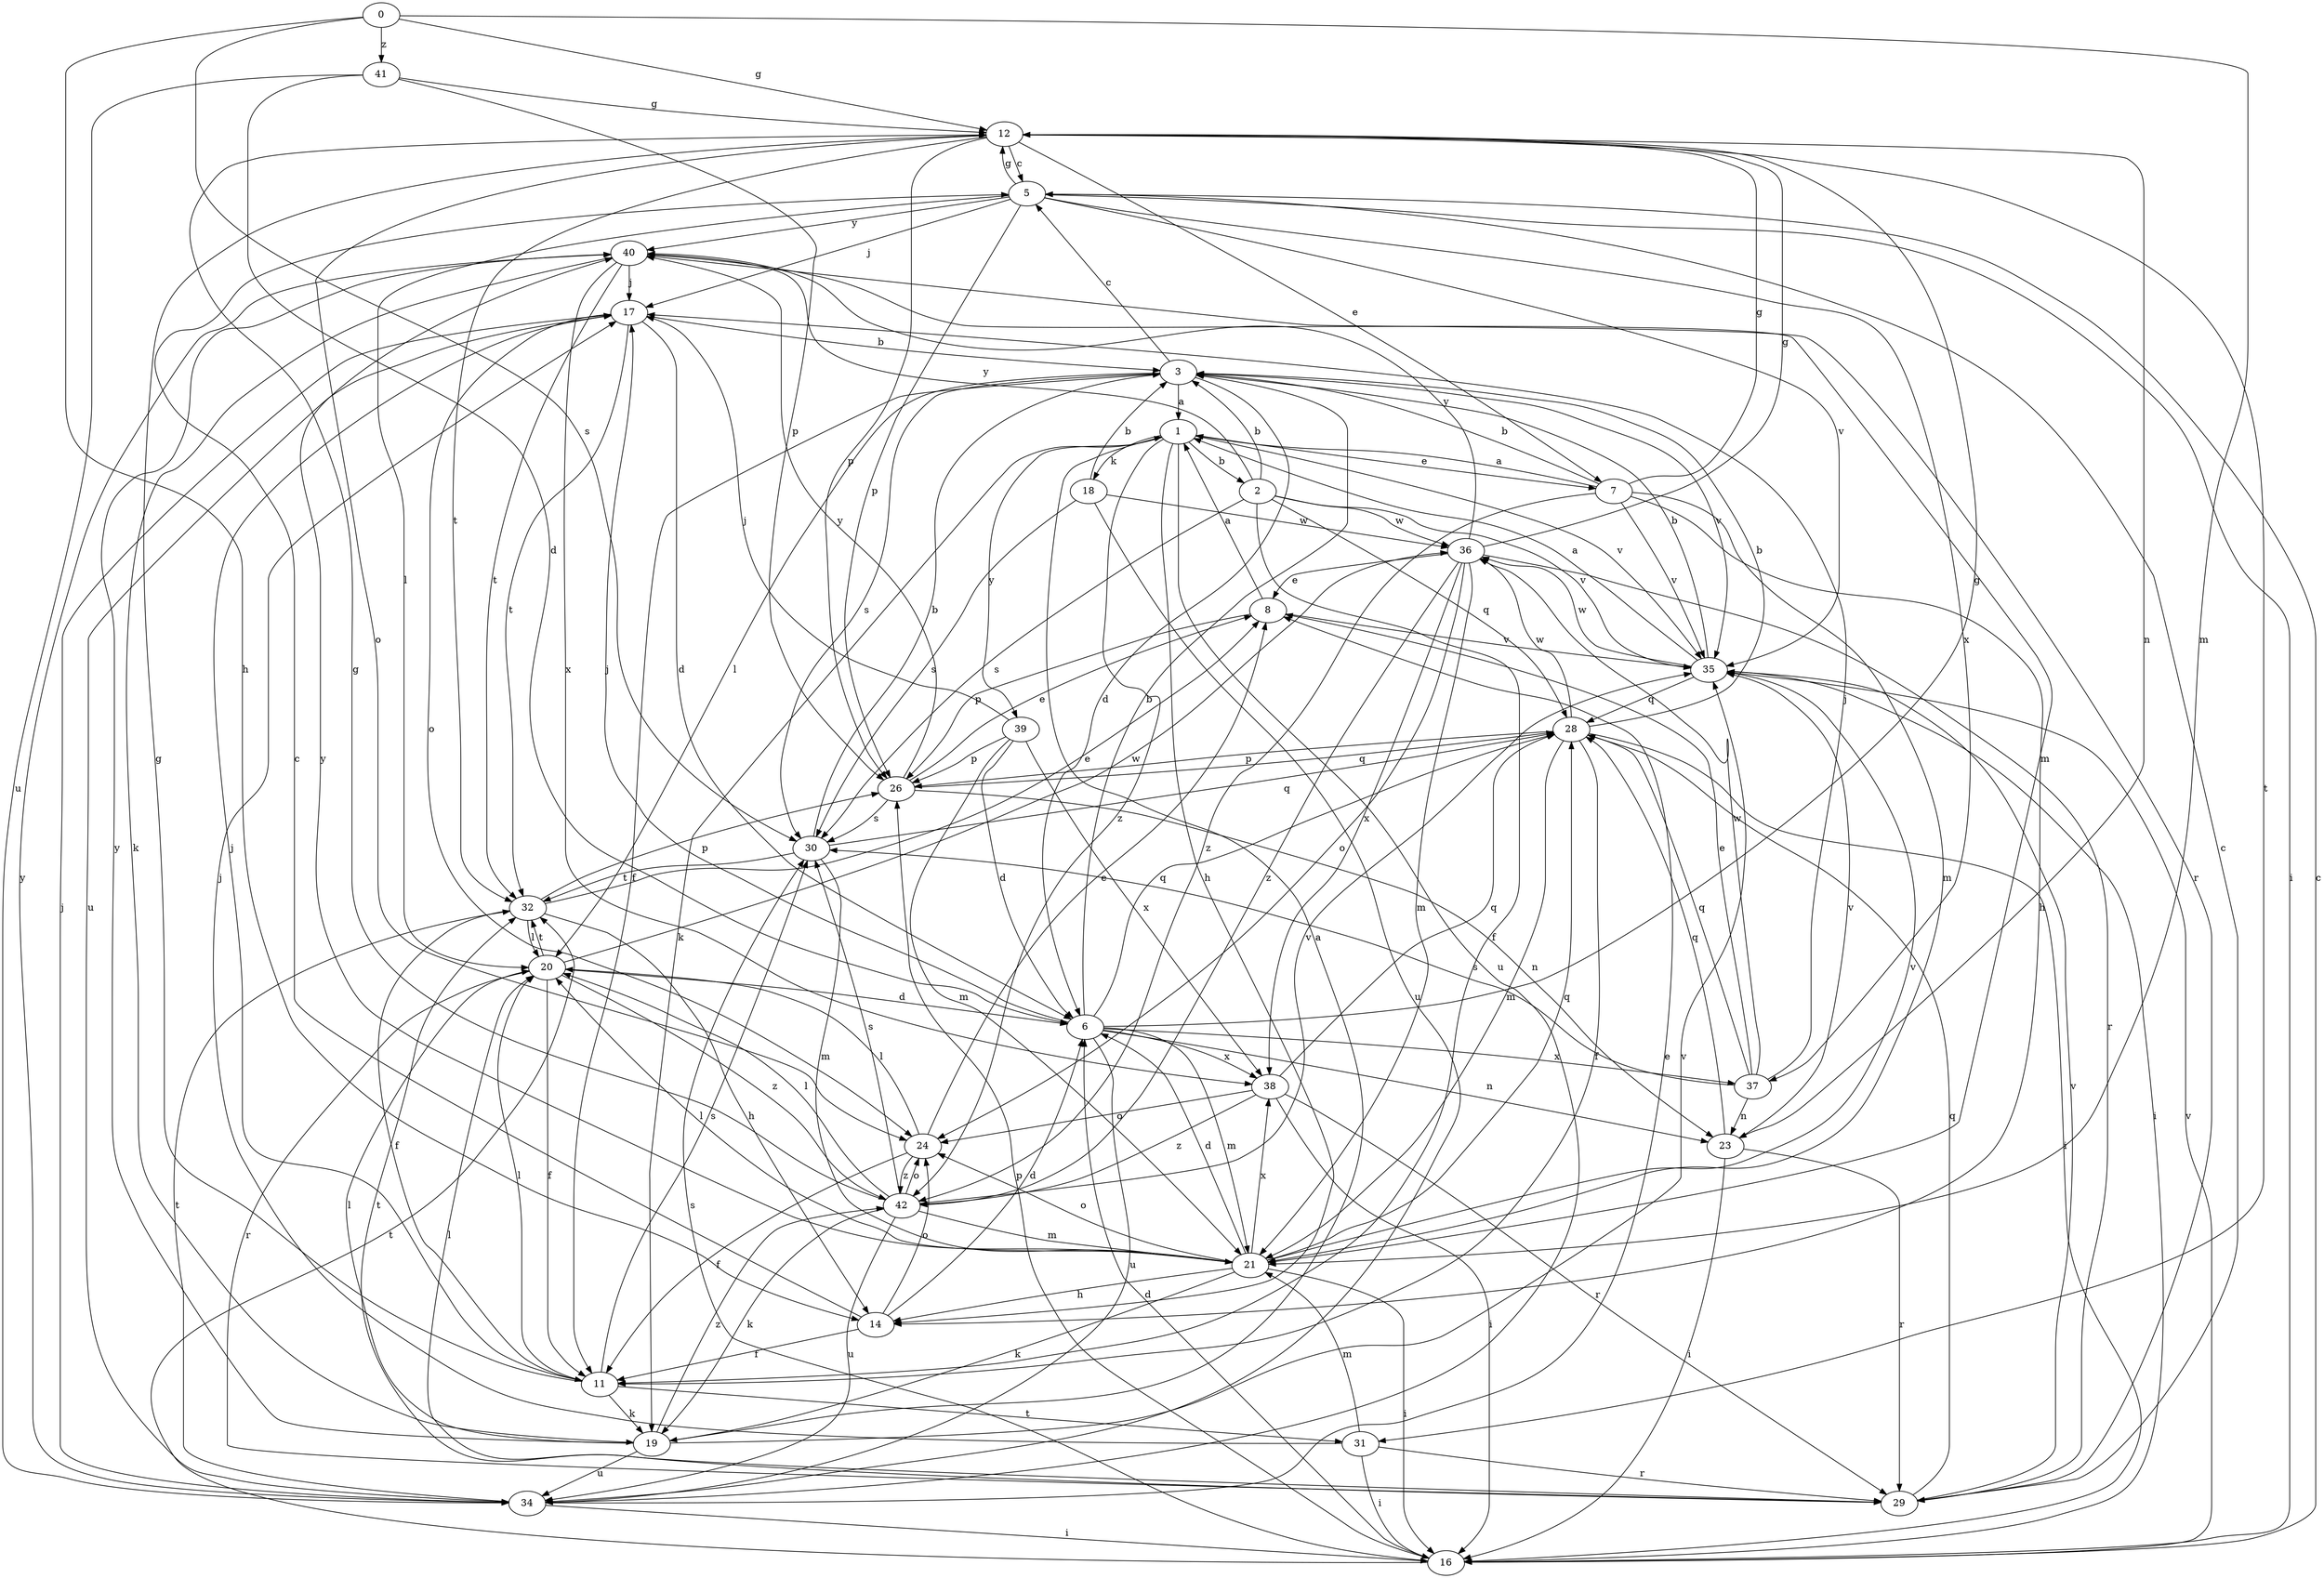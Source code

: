 strict digraph  {
0;
1;
2;
3;
5;
6;
7;
8;
11;
12;
14;
16;
17;
18;
19;
20;
21;
23;
24;
26;
28;
29;
30;
31;
32;
34;
35;
36;
37;
38;
39;
40;
41;
42;
0 -> 12  [label=g];
0 -> 14  [label=h];
0 -> 21  [label=m];
0 -> 30  [label=s];
0 -> 41  [label=z];
1 -> 2  [label=b];
1 -> 7  [label=e];
1 -> 14  [label=h];
1 -> 18  [label=k];
1 -> 19  [label=k];
1 -> 34  [label=u];
1 -> 35  [label=v];
1 -> 39  [label=y];
1 -> 42  [label=z];
2 -> 3  [label=b];
2 -> 11  [label=f];
2 -> 28  [label=q];
2 -> 30  [label=s];
2 -> 35  [label=v];
2 -> 36  [label=w];
2 -> 40  [label=y];
3 -> 1  [label=a];
3 -> 5  [label=c];
3 -> 6  [label=d];
3 -> 11  [label=f];
3 -> 20  [label=l];
3 -> 30  [label=s];
3 -> 35  [label=v];
5 -> 12  [label=g];
5 -> 16  [label=i];
5 -> 17  [label=j];
5 -> 20  [label=l];
5 -> 26  [label=p];
5 -> 35  [label=v];
5 -> 37  [label=x];
5 -> 40  [label=y];
6 -> 3  [label=b];
6 -> 12  [label=g];
6 -> 17  [label=j];
6 -> 21  [label=m];
6 -> 23  [label=n];
6 -> 28  [label=q];
6 -> 34  [label=u];
6 -> 37  [label=x];
6 -> 38  [label=x];
7 -> 1  [label=a];
7 -> 3  [label=b];
7 -> 12  [label=g];
7 -> 14  [label=h];
7 -> 21  [label=m];
7 -> 35  [label=v];
7 -> 42  [label=z];
8 -> 1  [label=a];
8 -> 26  [label=p];
8 -> 35  [label=v];
11 -> 12  [label=g];
11 -> 17  [label=j];
11 -> 19  [label=k];
11 -> 20  [label=l];
11 -> 30  [label=s];
11 -> 31  [label=t];
12 -> 5  [label=c];
12 -> 7  [label=e];
12 -> 23  [label=n];
12 -> 24  [label=o];
12 -> 26  [label=p];
12 -> 31  [label=t];
12 -> 32  [label=t];
14 -> 5  [label=c];
14 -> 6  [label=d];
14 -> 11  [label=f];
14 -> 24  [label=o];
16 -> 5  [label=c];
16 -> 6  [label=d];
16 -> 26  [label=p];
16 -> 30  [label=s];
16 -> 32  [label=t];
16 -> 35  [label=v];
17 -> 3  [label=b];
17 -> 6  [label=d];
17 -> 24  [label=o];
17 -> 32  [label=t];
17 -> 34  [label=u];
18 -> 3  [label=b];
18 -> 30  [label=s];
18 -> 34  [label=u];
18 -> 36  [label=w];
19 -> 1  [label=a];
19 -> 20  [label=l];
19 -> 34  [label=u];
19 -> 35  [label=v];
19 -> 40  [label=y];
19 -> 42  [label=z];
20 -> 6  [label=d];
20 -> 11  [label=f];
20 -> 29  [label=r];
20 -> 32  [label=t];
20 -> 36  [label=w];
20 -> 42  [label=z];
21 -> 6  [label=d];
21 -> 14  [label=h];
21 -> 16  [label=i];
21 -> 19  [label=k];
21 -> 20  [label=l];
21 -> 24  [label=o];
21 -> 28  [label=q];
21 -> 35  [label=v];
21 -> 38  [label=x];
21 -> 40  [label=y];
23 -> 16  [label=i];
23 -> 28  [label=q];
23 -> 29  [label=r];
23 -> 35  [label=v];
24 -> 8  [label=e];
24 -> 11  [label=f];
24 -> 20  [label=l];
24 -> 42  [label=z];
26 -> 8  [label=e];
26 -> 23  [label=n];
26 -> 28  [label=q];
26 -> 30  [label=s];
26 -> 40  [label=y];
28 -> 3  [label=b];
28 -> 11  [label=f];
28 -> 16  [label=i];
28 -> 21  [label=m];
28 -> 26  [label=p];
28 -> 36  [label=w];
29 -> 5  [label=c];
29 -> 20  [label=l];
29 -> 28  [label=q];
29 -> 32  [label=t];
29 -> 35  [label=v];
30 -> 3  [label=b];
30 -> 21  [label=m];
30 -> 28  [label=q];
30 -> 32  [label=t];
31 -> 16  [label=i];
31 -> 17  [label=j];
31 -> 21  [label=m];
31 -> 29  [label=r];
32 -> 8  [label=e];
32 -> 11  [label=f];
32 -> 14  [label=h];
32 -> 20  [label=l];
32 -> 26  [label=p];
34 -> 8  [label=e];
34 -> 16  [label=i];
34 -> 17  [label=j];
34 -> 32  [label=t];
34 -> 40  [label=y];
35 -> 1  [label=a];
35 -> 3  [label=b];
35 -> 16  [label=i];
35 -> 28  [label=q];
35 -> 36  [label=w];
36 -> 8  [label=e];
36 -> 12  [label=g];
36 -> 21  [label=m];
36 -> 24  [label=o];
36 -> 29  [label=r];
36 -> 38  [label=x];
36 -> 40  [label=y];
36 -> 42  [label=z];
37 -> 8  [label=e];
37 -> 17  [label=j];
37 -> 23  [label=n];
37 -> 28  [label=q];
37 -> 30  [label=s];
37 -> 36  [label=w];
38 -> 16  [label=i];
38 -> 24  [label=o];
38 -> 28  [label=q];
38 -> 29  [label=r];
38 -> 42  [label=z];
39 -> 6  [label=d];
39 -> 17  [label=j];
39 -> 21  [label=m];
39 -> 26  [label=p];
39 -> 38  [label=x];
40 -> 17  [label=j];
40 -> 19  [label=k];
40 -> 21  [label=m];
40 -> 29  [label=r];
40 -> 32  [label=t];
40 -> 38  [label=x];
41 -> 6  [label=d];
41 -> 12  [label=g];
41 -> 26  [label=p];
41 -> 34  [label=u];
42 -> 12  [label=g];
42 -> 19  [label=k];
42 -> 20  [label=l];
42 -> 21  [label=m];
42 -> 24  [label=o];
42 -> 30  [label=s];
42 -> 34  [label=u];
42 -> 35  [label=v];
}
